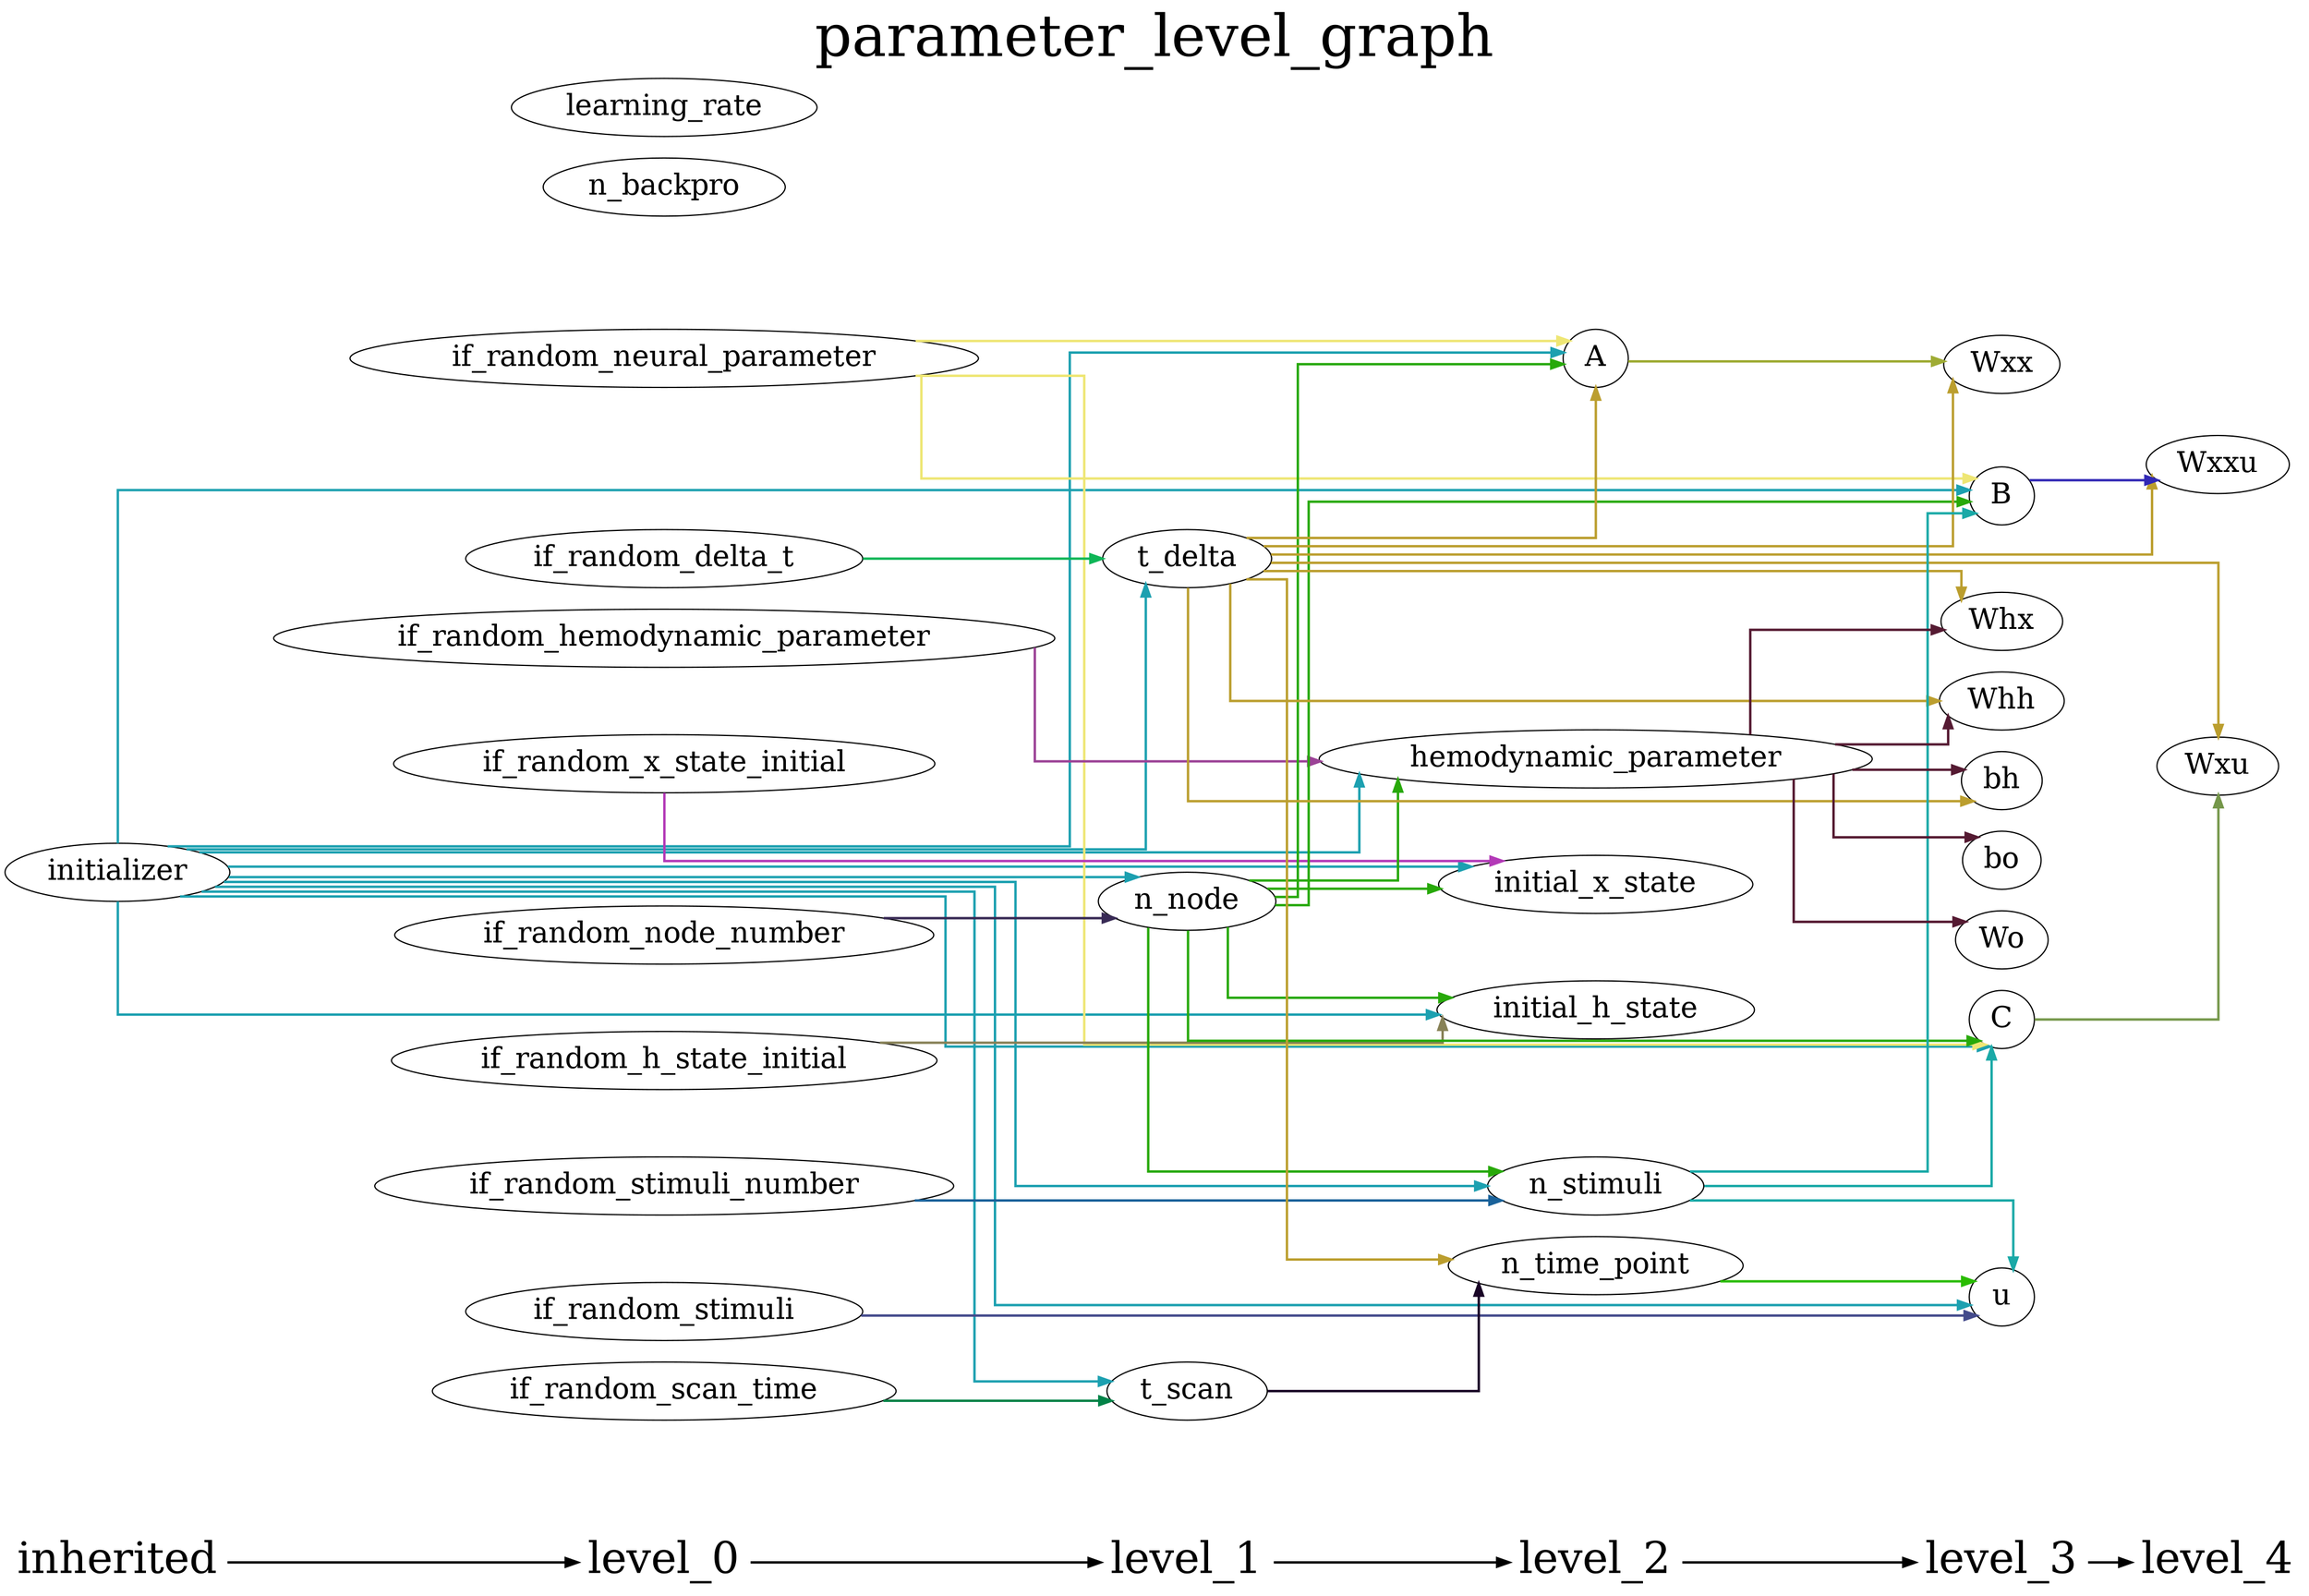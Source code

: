 digraph G {
          splines=ortho;
          fontsize = 48;
          rankdir = "LR";
          node[fontsize=24];
          edge[penwidth=2];
          {
          node [shape=plaintext fontsize=36];
          inherited -> 
          level_0 -> 
          level_1 -> 
          level_2 -> 
          level_3 -> 
          level_4
          }
          {rank = same;
          inherited;
          initializer;
          }
          {rank = same;
          level_0;
          if_random_neural_parameter;
          if_random_hemodynamic_parameter;
          if_random_x_state_initial;
          if_random_h_state_initial;
          if_random_stimuli;
          if_random_node_number;
          if_random_stimuli_number;
          if_random_delta_t;
          if_random_scan_time;
          n_backpro;
          learning_rate;
          }
          {rank = same;
          level_1;
          n_node;
          t_delta;
          t_scan;
          }
          {rank = same;
          level_2;
          n_time_point;
          n_stimuli;
          A;
          hemodynamic_parameter;
          initial_x_state;
          initial_h_state;
          }
          {rank = same;
          level_3;
          u;
          B;
          C;
          Wxx;
          Whx;
          Whh;
          bh;
          Wo;
          bo;
          }
          {rank = same;
          level_4;
          Wxxu;
          Wxu;
          }
          hemodynamic_parameter -> Wo [color="#551A32"];
          hemodynamic_parameter -> bh [color="#551A32"];
          hemodynamic_parameter -> Whh [color="#551A32"];
          hemodynamic_parameter -> bo [color="#551A32"];
          hemodynamic_parameter -> Whx [color="#551A32"];
          B -> Wxxu [color="#3128B5"];
          n_stimuli -> B [color="#1AA9A7"];
          n_stimuli -> C [color="#1AA9A7"];
          n_stimuli -> u [color="#1AA9A7"];
          if_random_hemodynamic_parameter -> hemodynamic_parameter [color="#9B4296"];
          n_time_point -> u [color="#29BC01"];
          if_random_x_state_initial -> initial_x_state [color="#B339B7"];
          n_backpro ;
          Wo ;
          t_delta -> n_time_point [color="#BB9E2E"];
          t_delta -> bh [color="#BB9E2E"];
          t_delta -> Whh [color="#BB9E2E"];
          t_delta -> Wxu [color="#BB9E2E"];
          t_delta -> Wxxu [color="#BB9E2E"];
          t_delta -> Whx [color="#BB9E2E"];
          t_delta -> Wxx [color="#BB9E2E"];
          t_delta -> A [color="#BB9E2E"];
          bh ;
          C -> Wxu [color="#75974A"];
          Whh ;
          if_random_h_state_initial -> initial_h_state [color="#878156"];
          if_random_scan_time -> t_scan [color="#018247"];
          initial_h_state ;
          if_random_delta_t -> t_delta [color="#0EB657"];
          Wxu ;
          learning_rate ;
          Whx ;
          bo ;
          Wxxu ;
          initial_x_state ;
          if_random_stimuli_number -> n_stimuli [color="#1A629A"];
          initializer -> B [color="#1CA0B0"];
          initializer -> hemodynamic_parameter [color="#1CA0B0"];
          initializer -> n_stimuli [color="#1CA0B0"];
          initializer -> t_delta [color="#1CA0B0"];
          initializer -> C [color="#1CA0B0"];
          initializer -> initial_h_state [color="#1CA0B0"];
          initializer -> n_node [color="#1CA0B0"];
          initializer -> initial_x_state [color="#1CA0B0"];
          initializer -> t_scan [color="#1CA0B0"];
          initializer -> u [color="#1CA0B0"];
          initializer -> A [color="#1CA0B0"];
          t_scan -> n_time_point [color="#190426"];
          if_random_node_number -> n_node [color="#382A55"];
          n_node -> B [color="#28A90A"];
          n_node -> hemodynamic_parameter [color="#28A90A"];
          n_node -> n_stimuli [color="#28A90A"];
          n_node -> C [color="#28A90A"];
          n_node -> initial_h_state [color="#28A90A"];
          n_node -> initial_x_state [color="#28A90A"];
          n_node -> A [color="#28A90A"];
          if_random_neural_parameter -> B [color="#EEE674"];
          if_random_neural_parameter -> C [color="#EEE674"];
          if_random_neural_parameter -> A [color="#EEE674"];
          if_random_stimuli -> u [color="#434A8B"];
          Wxx ;
          A -> Wxx [color="#9EAB33"];
          u ;
          labelloc = "t";
          label = "parameter_level_graph";
}